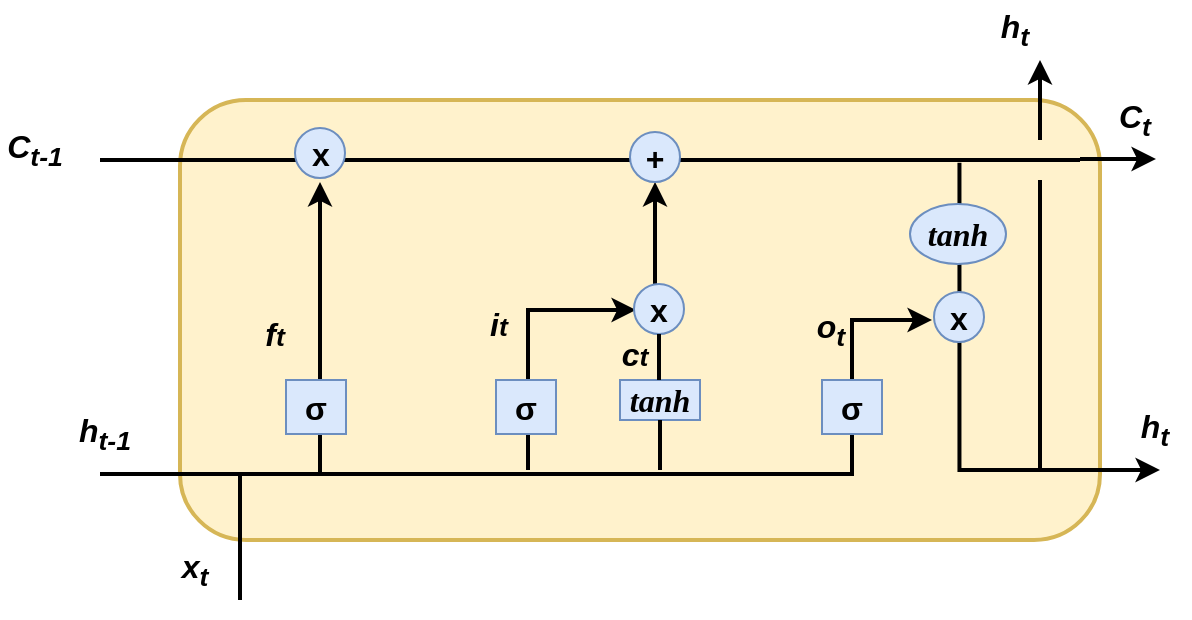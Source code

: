 <mxfile version="15.5.0" type="github">
  <diagram id="h_WCzTEGOO7Zwu3tdvl2" name="Page-1">
    <mxGraphModel dx="1038" dy="491" grid="1" gridSize="10" guides="1" tooltips="1" connect="1" arrows="1" fold="1" page="1" pageScale="1" pageWidth="827" pageHeight="1169" math="0" shadow="0">
      <root>
        <mxCell id="0" />
        <mxCell id="1" parent="0" />
        <mxCell id="w6Jm6B5N1MU-uJWMBREx-1" value="" style="rounded=1;whiteSpace=wrap;html=1;fillColor=#fff2cc;strokeColor=#d6b656;shadow=0;sketch=0;strokeWidth=2;" vertex="1" parent="1">
          <mxGeometry x="250" y="190" width="460" height="220" as="geometry" />
        </mxCell>
        <mxCell id="w6Jm6B5N1MU-uJWMBREx-2" value="" style="edgeStyle=elbowEdgeStyle;elbow=vertical;endArrow=classic;html=1;rounded=0;strokeWidth=2;" edge="1" parent="1">
          <mxGeometry width="50" height="50" relative="1" as="geometry">
            <mxPoint x="280" y="440" as="sourcePoint" />
            <mxPoint x="320" y="231" as="targetPoint" />
            <Array as="points">
              <mxPoint x="310" y="377" />
            </Array>
          </mxGeometry>
        </mxCell>
        <mxCell id="w6Jm6B5N1MU-uJWMBREx-4" value="" style="line;strokeWidth=2;html=1;" vertex="1" parent="1">
          <mxGeometry x="210" y="372" width="70" height="10" as="geometry" />
        </mxCell>
        <mxCell id="w6Jm6B5N1MU-uJWMBREx-5" value="&lt;span lang=&quot;EN-US&quot; style=&quot;font-family: &amp;#34;times new roman&amp;#34; , serif&quot;&gt;&lt;span style=&quot;font-family: &amp;#34;helvetica&amp;#34; ; font-size: 16px ; text-align: left&quot;&gt;&lt;b&gt;σ&lt;/b&gt;&lt;/span&gt;&lt;br&gt;&lt;/span&gt;" style="rounded=0;whiteSpace=wrap;html=1;fillColor=#dae8fc;strokeColor=#6c8ebf;" vertex="1" parent="1">
          <mxGeometry x="303" y="330" width="30" height="27" as="geometry" />
        </mxCell>
        <mxCell id="w6Jm6B5N1MU-uJWMBREx-7" value="" style="line;strokeWidth=2;html=1;fontSize=16;" vertex="1" parent="1">
          <mxGeometry x="210" y="215" width="490" height="10" as="geometry" />
        </mxCell>
        <mxCell id="w6Jm6B5N1MU-uJWMBREx-9" value="" style="edgeStyle=elbowEdgeStyle;elbow=horizontal;endArrow=classic;html=1;rounded=0;fontSize=16;strokeWidth=2;" edge="1" parent="1">
          <mxGeometry width="50" height="50" relative="1" as="geometry">
            <mxPoint x="320" y="377" as="sourcePoint" />
            <mxPoint x="626" y="300" as="targetPoint" />
            <Array as="points">
              <mxPoint x="586" y="350" />
              <mxPoint x="516" y="290" />
            </Array>
          </mxGeometry>
        </mxCell>
        <mxCell id="w6Jm6B5N1MU-uJWMBREx-11" value="" style="edgeStyle=segmentEdgeStyle;endArrow=classic;html=1;rounded=0;fontSize=16;strokeWidth=2;startArrow=none;entryX=0.5;entryY=1;entryDx=0;entryDy=0;" edge="1" parent="1" source="w6Jm6B5N1MU-uJWMBREx-50" target="w6Jm6B5N1MU-uJWMBREx-20">
          <mxGeometry width="50" height="50" relative="1" as="geometry">
            <mxPoint x="490" y="375" as="sourcePoint" />
            <mxPoint x="490" y="245" as="targetPoint" />
          </mxGeometry>
        </mxCell>
        <mxCell id="w6Jm6B5N1MU-uJWMBREx-13" value="" style="edgeStyle=elbowEdgeStyle;elbow=horizontal;endArrow=classic;html=1;rounded=0;fontSize=16;strokeWidth=2;" edge="1" parent="1">
          <mxGeometry width="50" height="50" relative="1" as="geometry">
            <mxPoint x="424" y="375" as="sourcePoint" />
            <mxPoint x="478" y="295" as="targetPoint" />
            <Array as="points">
              <mxPoint x="424" y="325" />
            </Array>
          </mxGeometry>
        </mxCell>
        <mxCell id="w6Jm6B5N1MU-uJWMBREx-14" value="&lt;span lang=&quot;EN-US&quot; style=&quot;font-family: &amp;#34;times new roman&amp;#34; , serif&quot;&gt;&lt;span style=&quot;font-family: &amp;#34;helvetica&amp;#34; ; font-size: 16px ; text-align: left&quot;&gt;&lt;b&gt;σ&lt;/b&gt;&lt;/span&gt;&lt;br&gt;&lt;/span&gt;" style="rounded=0;whiteSpace=wrap;html=1;fillColor=#dae8fc;strokeColor=#6c8ebf;" vertex="1" parent="1">
          <mxGeometry x="408" y="330" width="30" height="27" as="geometry" />
        </mxCell>
        <mxCell id="w6Jm6B5N1MU-uJWMBREx-15" value="&lt;span lang=&quot;EN-US&quot; style=&quot;font-family: &amp;#34;times new roman&amp;#34; , serif&quot;&gt;&lt;font size=&quot;1&quot;&gt;&lt;b style=&quot;font-size: 16px&quot;&gt;&lt;i&gt;tanh&lt;/i&gt;&lt;/b&gt;&lt;/font&gt;&lt;br&gt;&lt;/span&gt;" style="rounded=0;whiteSpace=wrap;html=1;fillColor=#dae8fc;strokeColor=#6c8ebf;" vertex="1" parent="1">
          <mxGeometry x="470" y="330" width="40" height="20" as="geometry" />
        </mxCell>
        <mxCell id="w6Jm6B5N1MU-uJWMBREx-16" value="" style="edgeStyle=segmentEdgeStyle;endArrow=none;html=1;rounded=0;fontSize=16;strokeWidth=2;" edge="1" parent="1" target="w6Jm6B5N1MU-uJWMBREx-15">
          <mxGeometry width="50" height="50" relative="1" as="geometry">
            <mxPoint x="490" y="375" as="sourcePoint" />
            <mxPoint x="490" y="245" as="targetPoint" />
          </mxGeometry>
        </mxCell>
        <mxCell id="w6Jm6B5N1MU-uJWMBREx-17" value="&lt;span lang=&quot;EN-US&quot; style=&quot;font-family: &amp;#34;times new roman&amp;#34; , serif&quot;&gt;&lt;span style=&quot;font-family: &amp;#34;helvetica&amp;#34; ; font-size: 16px ; text-align: left&quot;&gt;&lt;b&gt;σ&lt;/b&gt;&lt;/span&gt;&lt;br&gt;&lt;/span&gt;" style="rounded=0;whiteSpace=wrap;html=1;fillColor=#dae8fc;strokeColor=#6c8ebf;" vertex="1" parent="1">
          <mxGeometry x="571" y="330" width="30" height="27" as="geometry" />
        </mxCell>
        <mxCell id="w6Jm6B5N1MU-uJWMBREx-20" value="&lt;b&gt;+&lt;/b&gt;" style="ellipse;whiteSpace=wrap;html=1;aspect=fixed;fontSize=16;fillColor=#dae8fc;strokeColor=#6c8ebf;" vertex="1" parent="1">
          <mxGeometry x="475" y="206" width="25" height="25" as="geometry" />
        </mxCell>
        <mxCell id="w6Jm6B5N1MU-uJWMBREx-22" value="" style="edgeStyle=elbowEdgeStyle;elbow=vertical;endArrow=classic;html=1;rounded=0;fontSize=16;strokeWidth=2;exitX=0.877;exitY=0.64;exitDx=0;exitDy=0;exitPerimeter=0;" edge="1" parent="1" source="w6Jm6B5N1MU-uJWMBREx-7">
          <mxGeometry width="50" height="50" relative="1" as="geometry">
            <mxPoint x="640" y="240" as="sourcePoint" />
            <mxPoint x="740" y="375" as="targetPoint" />
            <Array as="points">
              <mxPoint x="650" y="375" />
            </Array>
          </mxGeometry>
        </mxCell>
        <mxCell id="w6Jm6B5N1MU-uJWMBREx-24" value="&lt;b style=&quot;font-family: &amp;#34;times new roman&amp;#34; , serif&quot;&gt;&lt;i&gt;tanh&lt;/i&gt;&lt;/b&gt;" style="ellipse;whiteSpace=wrap;html=1;fontSize=16;fillColor=#dae8fc;strokeColor=#6c8ebf;" vertex="1" parent="1">
          <mxGeometry x="615" y="242" width="48" height="30" as="geometry" />
        </mxCell>
        <mxCell id="w6Jm6B5N1MU-uJWMBREx-31" value="" style="endArrow=none;html=1;rounded=0;fontSize=16;strokeWidth=2;edgeStyle=orthogonalEdgeStyle;" edge="1" parent="1">
          <mxGeometry width="50" height="50" relative="1" as="geometry">
            <mxPoint x="680" y="364" as="sourcePoint" />
            <mxPoint x="680" y="230" as="targetPoint" />
            <Array as="points">
              <mxPoint x="680" y="374" />
              <mxPoint x="680" y="324" />
            </Array>
          </mxGeometry>
        </mxCell>
        <mxCell id="w6Jm6B5N1MU-uJWMBREx-33" value="" style="endArrow=classic;html=1;rounded=0;fontSize=16;strokeWidth=2;edgeStyle=orthogonalEdgeStyle;" edge="1" parent="1">
          <mxGeometry width="50" height="50" relative="1" as="geometry">
            <mxPoint x="680" y="210" as="sourcePoint" />
            <mxPoint x="680" y="170" as="targetPoint" />
          </mxGeometry>
        </mxCell>
        <mxCell id="w6Jm6B5N1MU-uJWMBREx-34" value="" style="endArrow=classic;html=1;rounded=0;fontSize=16;strokeWidth=2;edgeStyle=orthogonalEdgeStyle;" edge="1" parent="1">
          <mxGeometry width="50" height="50" relative="1" as="geometry">
            <mxPoint x="700" y="219.5" as="sourcePoint" />
            <mxPoint x="738" y="219.5" as="targetPoint" />
          </mxGeometry>
        </mxCell>
        <mxCell id="w6Jm6B5N1MU-uJWMBREx-36" value="&lt;b&gt;&lt;i&gt;h&lt;sub&gt;t&lt;/sub&gt;&lt;/i&gt;&lt;/b&gt;" style="text;html=1;strokeColor=none;fillColor=none;align=center;verticalAlign=middle;whiteSpace=wrap;rounded=0;shadow=0;glass=0;sketch=0;fontSize=16;" vertex="1" parent="1">
          <mxGeometry x="650" y="140" width="35" height="30" as="geometry" />
        </mxCell>
        <mxCell id="w6Jm6B5N1MU-uJWMBREx-37" value="&lt;b&gt;&lt;i&gt;C&lt;sub&gt;t&lt;/sub&gt;&lt;/i&gt;&lt;/b&gt;" style="text;html=1;strokeColor=none;fillColor=none;align=center;verticalAlign=middle;whiteSpace=wrap;rounded=0;shadow=0;glass=0;sketch=0;fontSize=16;" vertex="1" parent="1">
          <mxGeometry x="710" y="185" width="35" height="30" as="geometry" />
        </mxCell>
        <mxCell id="w6Jm6B5N1MU-uJWMBREx-38" value="&lt;b&gt;&lt;i&gt;h&lt;sub&gt;t&lt;/sub&gt;&lt;/i&gt;&lt;/b&gt;" style="text;html=1;strokeColor=none;fillColor=none;align=center;verticalAlign=middle;whiteSpace=wrap;rounded=0;shadow=0;glass=0;sketch=0;fontSize=16;" vertex="1" parent="1">
          <mxGeometry x="720" y="340" width="35" height="30" as="geometry" />
        </mxCell>
        <mxCell id="w6Jm6B5N1MU-uJWMBREx-39" value="&lt;b&gt;&lt;i&gt;h&lt;sub&gt;t-1&lt;/sub&gt;&lt;/i&gt;&lt;/b&gt;" style="text;html=1;strokeColor=none;fillColor=none;align=center;verticalAlign=middle;whiteSpace=wrap;rounded=0;shadow=0;glass=0;sketch=0;fontSize=16;" vertex="1" parent="1">
          <mxGeometry x="195" y="342" width="35" height="30" as="geometry" />
        </mxCell>
        <mxCell id="w6Jm6B5N1MU-uJWMBREx-40" value="&lt;b&gt;&lt;i&gt;C&lt;sub&gt;t-1&lt;/sub&gt;&lt;/i&gt;&lt;/b&gt;" style="text;html=1;strokeColor=none;fillColor=none;align=center;verticalAlign=middle;whiteSpace=wrap;rounded=0;shadow=0;glass=0;sketch=0;fontSize=16;" vertex="1" parent="1">
          <mxGeometry x="160" y="200" width="35" height="30" as="geometry" />
        </mxCell>
        <mxCell id="w6Jm6B5N1MU-uJWMBREx-41" value="&lt;b&gt;&lt;i&gt;x&lt;sub&gt;t&lt;/sub&gt;&lt;/i&gt;&lt;/b&gt;" style="text;html=1;strokeColor=none;fillColor=none;align=center;verticalAlign=middle;whiteSpace=wrap;rounded=0;shadow=0;glass=0;sketch=0;fontSize=16;" vertex="1" parent="1">
          <mxGeometry x="240" y="410" width="35" height="30" as="geometry" />
        </mxCell>
        <mxCell id="w6Jm6B5N1MU-uJWMBREx-42" value="&lt;b&gt;&lt;sub&gt;&lt;i&gt;&lt;span style=&quot;font-size: 16px&quot;&gt;f&lt;/span&gt;t&lt;/i&gt;&lt;/sub&gt;&lt;/b&gt;" style="text;html=1;strokeColor=none;fillColor=none;align=center;verticalAlign=middle;whiteSpace=wrap;rounded=0;shadow=0;glass=0;sketch=0;fontSize=16;" vertex="1" parent="1">
          <mxGeometry x="280" y="290" width="35" height="30" as="geometry" />
        </mxCell>
        <mxCell id="w6Jm6B5N1MU-uJWMBREx-43" value="&lt;b&gt;&lt;sub&gt;&lt;i&gt;&lt;span style=&quot;font-size: 16px&quot;&gt;i&lt;/span&gt;t&lt;/i&gt;&lt;/sub&gt;&lt;/b&gt;" style="text;html=1;strokeColor=none;fillColor=none;align=center;verticalAlign=middle;whiteSpace=wrap;rounded=0;shadow=0;glass=0;sketch=0;fontSize=16;" vertex="1" parent="1">
          <mxGeometry x="392" y="285" width="35" height="30" as="geometry" />
        </mxCell>
        <mxCell id="w6Jm6B5N1MU-uJWMBREx-44" value="&lt;b&gt;&lt;sub&gt;&lt;i&gt;&lt;span style=&quot;font-size: 16px&quot;&gt;c&lt;/span&gt;t&lt;/i&gt;&lt;/sub&gt;&lt;/b&gt;" style="text;html=1;strokeColor=none;fillColor=none;align=center;verticalAlign=middle;whiteSpace=wrap;rounded=0;shadow=0;glass=0;sketch=0;fontSize=16;" vertex="1" parent="1">
          <mxGeometry x="460" y="300" width="35" height="30" as="geometry" />
        </mxCell>
        <mxCell id="w6Jm6B5N1MU-uJWMBREx-45" value="&lt;b&gt;&lt;i&gt;o&lt;sub&gt;t&lt;/sub&gt;&lt;/i&gt;&lt;/b&gt;" style="text;html=1;strokeColor=none;fillColor=none;align=center;verticalAlign=middle;whiteSpace=wrap;rounded=0;shadow=0;glass=0;sketch=0;fontSize=16;" vertex="1" parent="1">
          <mxGeometry x="558" y="290" width="35" height="30" as="geometry" />
        </mxCell>
        <mxCell id="w6Jm6B5N1MU-uJWMBREx-49" value="&lt;b&gt;x&lt;/b&gt;" style="ellipse;whiteSpace=wrap;html=1;aspect=fixed;fontSize=16;fillColor=#dae8fc;strokeColor=#6c8ebf;" vertex="1" parent="1">
          <mxGeometry x="307.5" y="204" width="25" height="25" as="geometry" />
        </mxCell>
        <mxCell id="w6Jm6B5N1MU-uJWMBREx-51" value="&lt;b&gt;x&lt;/b&gt;" style="ellipse;whiteSpace=wrap;html=1;aspect=fixed;fontSize=16;fillColor=#dae8fc;strokeColor=#6c8ebf;" vertex="1" parent="1">
          <mxGeometry x="627" y="286" width="25" height="25" as="geometry" />
        </mxCell>
        <mxCell id="w6Jm6B5N1MU-uJWMBREx-50" value="&lt;b&gt;x&lt;/b&gt;" style="ellipse;whiteSpace=wrap;html=1;aspect=fixed;fontSize=16;fillColor=#dae8fc;strokeColor=#6c8ebf;" vertex="1" parent="1">
          <mxGeometry x="477" y="282" width="25" height="25" as="geometry" />
        </mxCell>
        <mxCell id="w6Jm6B5N1MU-uJWMBREx-53" value="" style="edgeStyle=segmentEdgeStyle;endArrow=none;html=1;rounded=0;fontSize=16;strokeWidth=2;startArrow=none;entryX=0.5;entryY=1;entryDx=0;entryDy=0;" edge="1" parent="1" source="w6Jm6B5N1MU-uJWMBREx-15" target="w6Jm6B5N1MU-uJWMBREx-50">
          <mxGeometry width="50" height="50" relative="1" as="geometry">
            <mxPoint x="487.5" y="330" as="sourcePoint" />
            <mxPoint x="487.5" y="231" as="targetPoint" />
          </mxGeometry>
        </mxCell>
      </root>
    </mxGraphModel>
  </diagram>
</mxfile>
